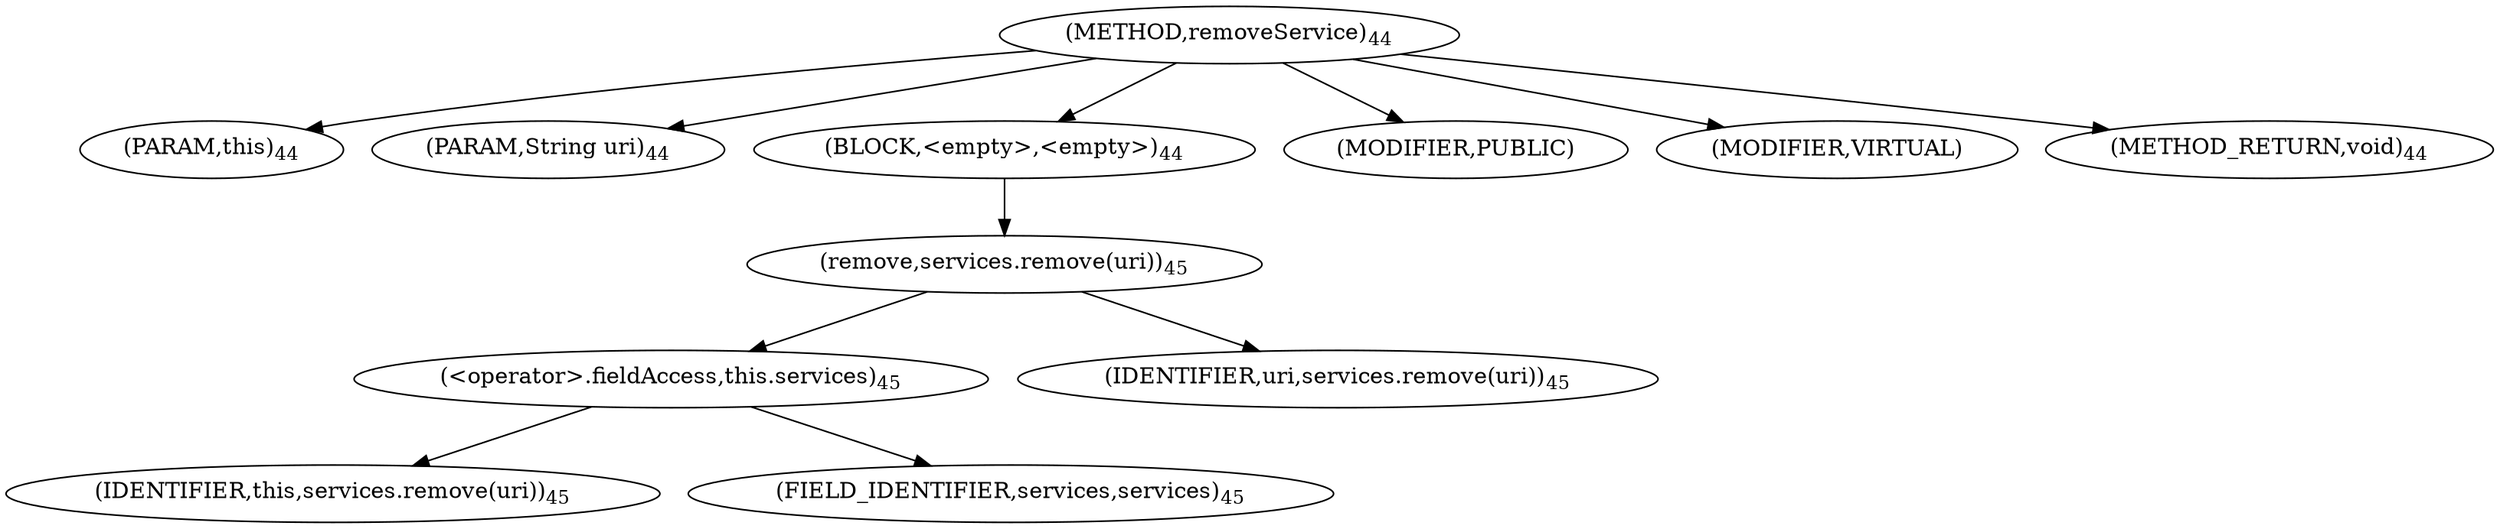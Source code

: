 digraph "removeService" {  
"29" [label = <(METHOD,removeService)<SUB>44</SUB>> ]
"30" [label = <(PARAM,this)<SUB>44</SUB>> ]
"31" [label = <(PARAM,String uri)<SUB>44</SUB>> ]
"32" [label = <(BLOCK,&lt;empty&gt;,&lt;empty&gt;)<SUB>44</SUB>> ]
"33" [label = <(remove,services.remove(uri))<SUB>45</SUB>> ]
"34" [label = <(&lt;operator&gt;.fieldAccess,this.services)<SUB>45</SUB>> ]
"35" [label = <(IDENTIFIER,this,services.remove(uri))<SUB>45</SUB>> ]
"36" [label = <(FIELD_IDENTIFIER,services,services)<SUB>45</SUB>> ]
"37" [label = <(IDENTIFIER,uri,services.remove(uri))<SUB>45</SUB>> ]
"38" [label = <(MODIFIER,PUBLIC)> ]
"39" [label = <(MODIFIER,VIRTUAL)> ]
"40" [label = <(METHOD_RETURN,void)<SUB>44</SUB>> ]
  "29" -> "30" 
  "29" -> "31" 
  "29" -> "32" 
  "29" -> "38" 
  "29" -> "39" 
  "29" -> "40" 
  "32" -> "33" 
  "33" -> "34" 
  "33" -> "37" 
  "34" -> "35" 
  "34" -> "36" 
}
